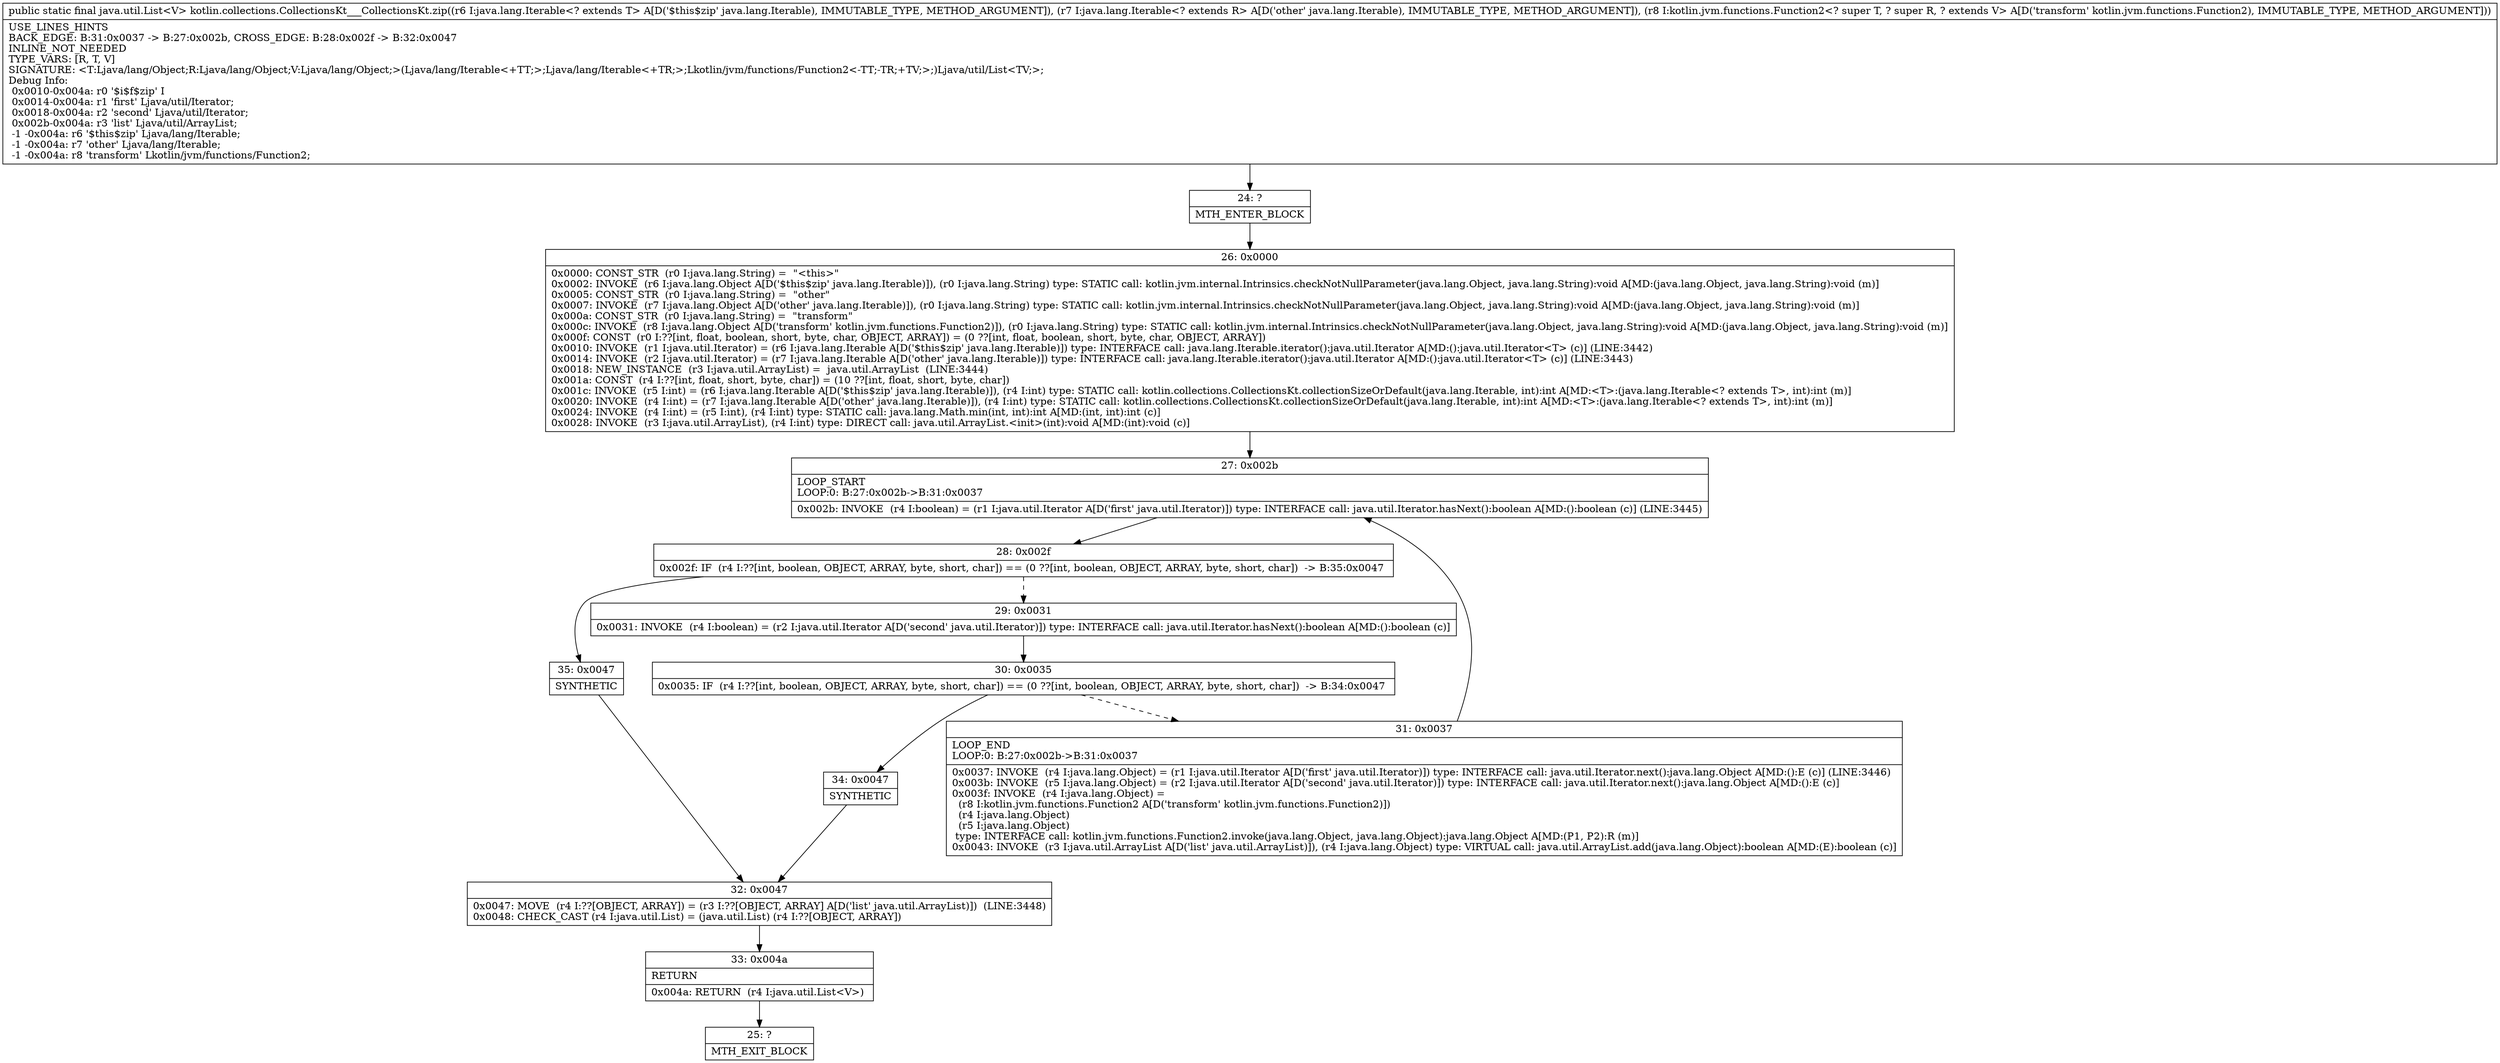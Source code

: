 digraph "CFG forkotlin.collections.CollectionsKt___CollectionsKt.zip(Ljava\/lang\/Iterable;Ljava\/lang\/Iterable;Lkotlin\/jvm\/functions\/Function2;)Ljava\/util\/List;" {
Node_24 [shape=record,label="{24\:\ ?|MTH_ENTER_BLOCK\l}"];
Node_26 [shape=record,label="{26\:\ 0x0000|0x0000: CONST_STR  (r0 I:java.lang.String) =  \"\<this\>\" \l0x0002: INVOKE  (r6 I:java.lang.Object A[D('$this$zip' java.lang.Iterable)]), (r0 I:java.lang.String) type: STATIC call: kotlin.jvm.internal.Intrinsics.checkNotNullParameter(java.lang.Object, java.lang.String):void A[MD:(java.lang.Object, java.lang.String):void (m)]\l0x0005: CONST_STR  (r0 I:java.lang.String) =  \"other\" \l0x0007: INVOKE  (r7 I:java.lang.Object A[D('other' java.lang.Iterable)]), (r0 I:java.lang.String) type: STATIC call: kotlin.jvm.internal.Intrinsics.checkNotNullParameter(java.lang.Object, java.lang.String):void A[MD:(java.lang.Object, java.lang.String):void (m)]\l0x000a: CONST_STR  (r0 I:java.lang.String) =  \"transform\" \l0x000c: INVOKE  (r8 I:java.lang.Object A[D('transform' kotlin.jvm.functions.Function2)]), (r0 I:java.lang.String) type: STATIC call: kotlin.jvm.internal.Intrinsics.checkNotNullParameter(java.lang.Object, java.lang.String):void A[MD:(java.lang.Object, java.lang.String):void (m)]\l0x000f: CONST  (r0 I:??[int, float, boolean, short, byte, char, OBJECT, ARRAY]) = (0 ??[int, float, boolean, short, byte, char, OBJECT, ARRAY]) \l0x0010: INVOKE  (r1 I:java.util.Iterator) = (r6 I:java.lang.Iterable A[D('$this$zip' java.lang.Iterable)]) type: INTERFACE call: java.lang.Iterable.iterator():java.util.Iterator A[MD:():java.util.Iterator\<T\> (c)] (LINE:3442)\l0x0014: INVOKE  (r2 I:java.util.Iterator) = (r7 I:java.lang.Iterable A[D('other' java.lang.Iterable)]) type: INTERFACE call: java.lang.Iterable.iterator():java.util.Iterator A[MD:():java.util.Iterator\<T\> (c)] (LINE:3443)\l0x0018: NEW_INSTANCE  (r3 I:java.util.ArrayList) =  java.util.ArrayList  (LINE:3444)\l0x001a: CONST  (r4 I:??[int, float, short, byte, char]) = (10 ??[int, float, short, byte, char]) \l0x001c: INVOKE  (r5 I:int) = (r6 I:java.lang.Iterable A[D('$this$zip' java.lang.Iterable)]), (r4 I:int) type: STATIC call: kotlin.collections.CollectionsKt.collectionSizeOrDefault(java.lang.Iterable, int):int A[MD:\<T\>:(java.lang.Iterable\<? extends T\>, int):int (m)]\l0x0020: INVOKE  (r4 I:int) = (r7 I:java.lang.Iterable A[D('other' java.lang.Iterable)]), (r4 I:int) type: STATIC call: kotlin.collections.CollectionsKt.collectionSizeOrDefault(java.lang.Iterable, int):int A[MD:\<T\>:(java.lang.Iterable\<? extends T\>, int):int (m)]\l0x0024: INVOKE  (r4 I:int) = (r5 I:int), (r4 I:int) type: STATIC call: java.lang.Math.min(int, int):int A[MD:(int, int):int (c)]\l0x0028: INVOKE  (r3 I:java.util.ArrayList), (r4 I:int) type: DIRECT call: java.util.ArrayList.\<init\>(int):void A[MD:(int):void (c)]\l}"];
Node_27 [shape=record,label="{27\:\ 0x002b|LOOP_START\lLOOP:0: B:27:0x002b\-\>B:31:0x0037\l|0x002b: INVOKE  (r4 I:boolean) = (r1 I:java.util.Iterator A[D('first' java.util.Iterator)]) type: INTERFACE call: java.util.Iterator.hasNext():boolean A[MD:():boolean (c)] (LINE:3445)\l}"];
Node_28 [shape=record,label="{28\:\ 0x002f|0x002f: IF  (r4 I:??[int, boolean, OBJECT, ARRAY, byte, short, char]) == (0 ??[int, boolean, OBJECT, ARRAY, byte, short, char])  \-\> B:35:0x0047 \l}"];
Node_29 [shape=record,label="{29\:\ 0x0031|0x0031: INVOKE  (r4 I:boolean) = (r2 I:java.util.Iterator A[D('second' java.util.Iterator)]) type: INTERFACE call: java.util.Iterator.hasNext():boolean A[MD:():boolean (c)]\l}"];
Node_30 [shape=record,label="{30\:\ 0x0035|0x0035: IF  (r4 I:??[int, boolean, OBJECT, ARRAY, byte, short, char]) == (0 ??[int, boolean, OBJECT, ARRAY, byte, short, char])  \-\> B:34:0x0047 \l}"];
Node_31 [shape=record,label="{31\:\ 0x0037|LOOP_END\lLOOP:0: B:27:0x002b\-\>B:31:0x0037\l|0x0037: INVOKE  (r4 I:java.lang.Object) = (r1 I:java.util.Iterator A[D('first' java.util.Iterator)]) type: INTERFACE call: java.util.Iterator.next():java.lang.Object A[MD:():E (c)] (LINE:3446)\l0x003b: INVOKE  (r5 I:java.lang.Object) = (r2 I:java.util.Iterator A[D('second' java.util.Iterator)]) type: INTERFACE call: java.util.Iterator.next():java.lang.Object A[MD:():E (c)]\l0x003f: INVOKE  (r4 I:java.lang.Object) = \l  (r8 I:kotlin.jvm.functions.Function2 A[D('transform' kotlin.jvm.functions.Function2)])\l  (r4 I:java.lang.Object)\l  (r5 I:java.lang.Object)\l type: INTERFACE call: kotlin.jvm.functions.Function2.invoke(java.lang.Object, java.lang.Object):java.lang.Object A[MD:(P1, P2):R (m)]\l0x0043: INVOKE  (r3 I:java.util.ArrayList A[D('list' java.util.ArrayList)]), (r4 I:java.lang.Object) type: VIRTUAL call: java.util.ArrayList.add(java.lang.Object):boolean A[MD:(E):boolean (c)]\l}"];
Node_34 [shape=record,label="{34\:\ 0x0047|SYNTHETIC\l}"];
Node_32 [shape=record,label="{32\:\ 0x0047|0x0047: MOVE  (r4 I:??[OBJECT, ARRAY]) = (r3 I:??[OBJECT, ARRAY] A[D('list' java.util.ArrayList)])  (LINE:3448)\l0x0048: CHECK_CAST (r4 I:java.util.List) = (java.util.List) (r4 I:??[OBJECT, ARRAY]) \l}"];
Node_33 [shape=record,label="{33\:\ 0x004a|RETURN\l|0x004a: RETURN  (r4 I:java.util.List\<V\>) \l}"];
Node_25 [shape=record,label="{25\:\ ?|MTH_EXIT_BLOCK\l}"];
Node_35 [shape=record,label="{35\:\ 0x0047|SYNTHETIC\l}"];
MethodNode[shape=record,label="{public static final java.util.List\<V\> kotlin.collections.CollectionsKt___CollectionsKt.zip((r6 I:java.lang.Iterable\<? extends T\> A[D('$this$zip' java.lang.Iterable), IMMUTABLE_TYPE, METHOD_ARGUMENT]), (r7 I:java.lang.Iterable\<? extends R\> A[D('other' java.lang.Iterable), IMMUTABLE_TYPE, METHOD_ARGUMENT]), (r8 I:kotlin.jvm.functions.Function2\<? super T, ? super R, ? extends V\> A[D('transform' kotlin.jvm.functions.Function2), IMMUTABLE_TYPE, METHOD_ARGUMENT]))  | USE_LINES_HINTS\lBACK_EDGE: B:31:0x0037 \-\> B:27:0x002b, CROSS_EDGE: B:28:0x002f \-\> B:32:0x0047\lINLINE_NOT_NEEDED\lTYPE_VARS: [R, T, V]\lSIGNATURE: \<T:Ljava\/lang\/Object;R:Ljava\/lang\/Object;V:Ljava\/lang\/Object;\>(Ljava\/lang\/Iterable\<+TT;\>;Ljava\/lang\/Iterable\<+TR;\>;Lkotlin\/jvm\/functions\/Function2\<\-TT;\-TR;+TV;\>;)Ljava\/util\/List\<TV;\>;\lDebug Info:\l  0x0010\-0x004a: r0 '$i$f$zip' I\l  0x0014\-0x004a: r1 'first' Ljava\/util\/Iterator;\l  0x0018\-0x004a: r2 'second' Ljava\/util\/Iterator;\l  0x002b\-0x004a: r3 'list' Ljava\/util\/ArrayList;\l  \-1 \-0x004a: r6 '$this$zip' Ljava\/lang\/Iterable;\l  \-1 \-0x004a: r7 'other' Ljava\/lang\/Iterable;\l  \-1 \-0x004a: r8 'transform' Lkotlin\/jvm\/functions\/Function2;\l}"];
MethodNode -> Node_24;Node_24 -> Node_26;
Node_26 -> Node_27;
Node_27 -> Node_28;
Node_28 -> Node_29[style=dashed];
Node_28 -> Node_35;
Node_29 -> Node_30;
Node_30 -> Node_31[style=dashed];
Node_30 -> Node_34;
Node_31 -> Node_27;
Node_34 -> Node_32;
Node_32 -> Node_33;
Node_33 -> Node_25;
Node_35 -> Node_32;
}

